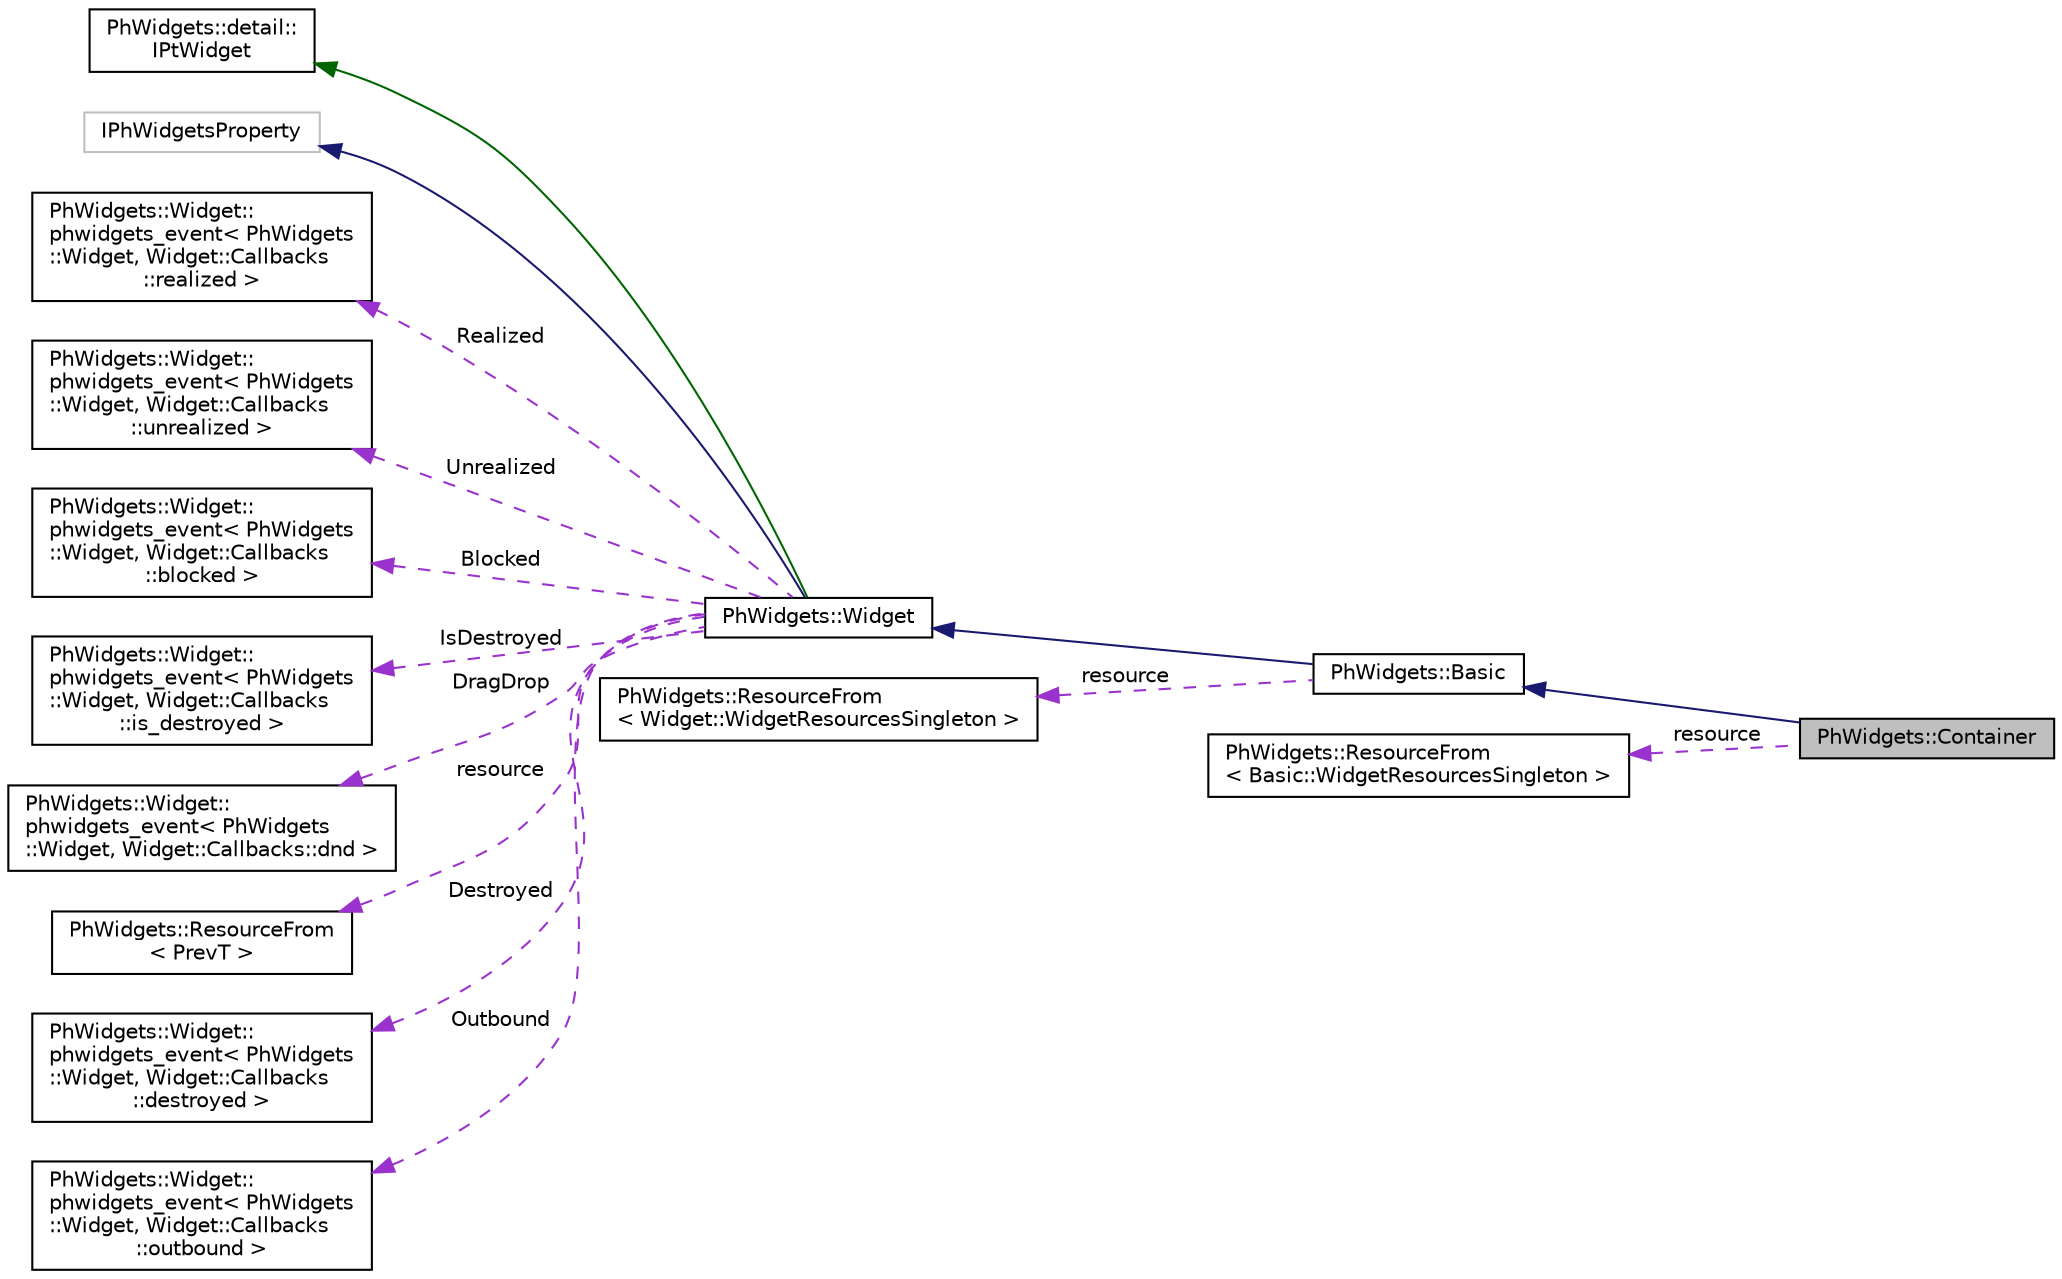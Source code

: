 digraph "PhWidgets::Container"
{
  edge [fontname="Helvetica",fontsize="10",labelfontname="Helvetica",labelfontsize="10"];
  node [fontname="Helvetica",fontsize="10",shape=record];
  rankdir="LR";
  Node9 [label="PhWidgets::Container",height=0.2,width=0.4,color="black", fillcolor="grey75", style="filled", fontcolor="black"];
  Node10 -> Node9 [dir="back",color="midnightblue",fontsize="10",style="solid",fontname="Helvetica"];
  Node10 [label="PhWidgets::Basic",height=0.2,width=0.4,color="black", fillcolor="white", style="filled",URL="$class_ph_widgets_1_1_basic.html",tooltip="A superclass of basic resources for most widgets. "];
  Node11 -> Node10 [dir="back",color="midnightblue",fontsize="10",style="solid",fontname="Helvetica"];
  Node11 [label="PhWidgets::Widget",height=0.2,width=0.4,color="black", fillcolor="white", style="filled",URL="$class_ph_widgets_1_1_widget.html",tooltip="Superclass for all widgets. "];
  Node12 -> Node11 [dir="back",color="darkgreen",fontsize="10",style="solid",fontname="Helvetica"];
  Node12 [label="PhWidgets::detail::\lIPtWidget",height=0.2,width=0.4,color="black", fillcolor="white", style="filled",URL="$class_ph_widgets_1_1detail_1_1_i_pt_widget.html"];
  Node13 -> Node11 [dir="back",color="midnightblue",fontsize="10",style="solid",fontname="Helvetica"];
  Node13 [label="IPhWidgetsProperty",height=0.2,width=0.4,color="grey75", fillcolor="white", style="filled"];
  Node14 -> Node11 [dir="back",color="darkorchid3",fontsize="10",style="dashed",label=" Realized" ,fontname="Helvetica"];
  Node14 [label="PhWidgets::Widget::\lphwidgets_event\< PhWidgets\l::Widget, Widget::Callbacks\l::realized \>",height=0.2,width=0.4,color="black", fillcolor="white", style="filled",URL="$class_ph_widgets_1_1_widget_1_1phwidgets__event.html"];
  Node15 -> Node11 [dir="back",color="darkorchid3",fontsize="10",style="dashed",label=" Unrealized" ,fontname="Helvetica"];
  Node15 [label="PhWidgets::Widget::\lphwidgets_event\< PhWidgets\l::Widget, Widget::Callbacks\l::unrealized \>",height=0.2,width=0.4,color="black", fillcolor="white", style="filled",URL="$class_ph_widgets_1_1_widget_1_1phwidgets__event.html"];
  Node16 -> Node11 [dir="back",color="darkorchid3",fontsize="10",style="dashed",label=" Blocked" ,fontname="Helvetica"];
  Node16 [label="PhWidgets::Widget::\lphwidgets_event\< PhWidgets\l::Widget, Widget::Callbacks\l::blocked \>",height=0.2,width=0.4,color="black", fillcolor="white", style="filled",URL="$class_ph_widgets_1_1_widget_1_1phwidgets__event.html"];
  Node17 -> Node11 [dir="back",color="darkorchid3",fontsize="10",style="dashed",label=" IsDestroyed" ,fontname="Helvetica"];
  Node17 [label="PhWidgets::Widget::\lphwidgets_event\< PhWidgets\l::Widget, Widget::Callbacks\l::is_destroyed \>",height=0.2,width=0.4,color="black", fillcolor="white", style="filled",URL="$class_ph_widgets_1_1_widget_1_1phwidgets__event.html"];
  Node18 -> Node11 [dir="back",color="darkorchid3",fontsize="10",style="dashed",label=" DragDrop" ,fontname="Helvetica"];
  Node18 [label="PhWidgets::Widget::\lphwidgets_event\< PhWidgets\l::Widget, Widget::Callbacks::dnd \>",height=0.2,width=0.4,color="black", fillcolor="white", style="filled",URL="$class_ph_widgets_1_1_widget_1_1phwidgets__event.html"];
  Node19 -> Node11 [dir="back",color="darkorchid3",fontsize="10",style="dashed",label=" resource" ,fontname="Helvetica"];
  Node19 [label="PhWidgets::ResourceFrom\l\< PrevT \>",height=0.2,width=0.4,color="black", fillcolor="white", style="filled",URL="$struct_ph_widgets_1_1_resource_from.html"];
  Node20 -> Node11 [dir="back",color="darkorchid3",fontsize="10",style="dashed",label=" Destroyed" ,fontname="Helvetica"];
  Node20 [label="PhWidgets::Widget::\lphwidgets_event\< PhWidgets\l::Widget, Widget::Callbacks\l::destroyed \>",height=0.2,width=0.4,color="black", fillcolor="white", style="filled",URL="$class_ph_widgets_1_1_widget_1_1phwidgets__event.html"];
  Node21 -> Node11 [dir="back",color="darkorchid3",fontsize="10",style="dashed",label=" Outbound" ,fontname="Helvetica"];
  Node21 [label="PhWidgets::Widget::\lphwidgets_event\< PhWidgets\l::Widget, Widget::Callbacks\l::outbound \>",height=0.2,width=0.4,color="black", fillcolor="white", style="filled",URL="$class_ph_widgets_1_1_widget_1_1phwidgets__event.html"];
  Node22 -> Node10 [dir="back",color="darkorchid3",fontsize="10",style="dashed",label=" resource" ,fontname="Helvetica"];
  Node22 [label="PhWidgets::ResourceFrom\l\< Widget::WidgetResourcesSingleton \>",height=0.2,width=0.4,color="black", fillcolor="white", style="filled",URL="$struct_ph_widgets_1_1_resource_from.html"];
  Node23 -> Node9 [dir="back",color="darkorchid3",fontsize="10",style="dashed",label=" resource" ,fontname="Helvetica"];
  Node23 [label="PhWidgets::ResourceFrom\l\< Basic::WidgetResourcesSingleton \>",height=0.2,width=0.4,color="black", fillcolor="white", style="filled",URL="$struct_ph_widgets_1_1_resource_from.html"];
}
